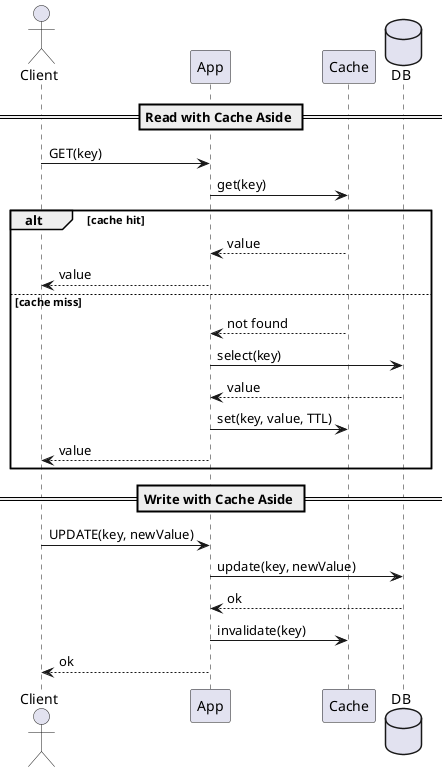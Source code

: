 @startuml
actor Client
participant "App" as A
participant "Cache" as C
database "DB" as D

== Read with Cache Aside ==
Client -> A: GET(key)
A -> C: get(key)
alt cache hit
    C --> A: value
    A --> Client: value
else cache miss
    C --> A: not found
    A -> D: select(key)
    D --> A: value
    A -> C: set(key, value, TTL)
    A --> Client: value
end

== Write with Cache Aside ==
Client -> A: UPDATE(key, newValue)
A -> D: update(key, newValue)
D --> A: ok
A -> C: invalidate(key)
A --> Client: ok
@enduml